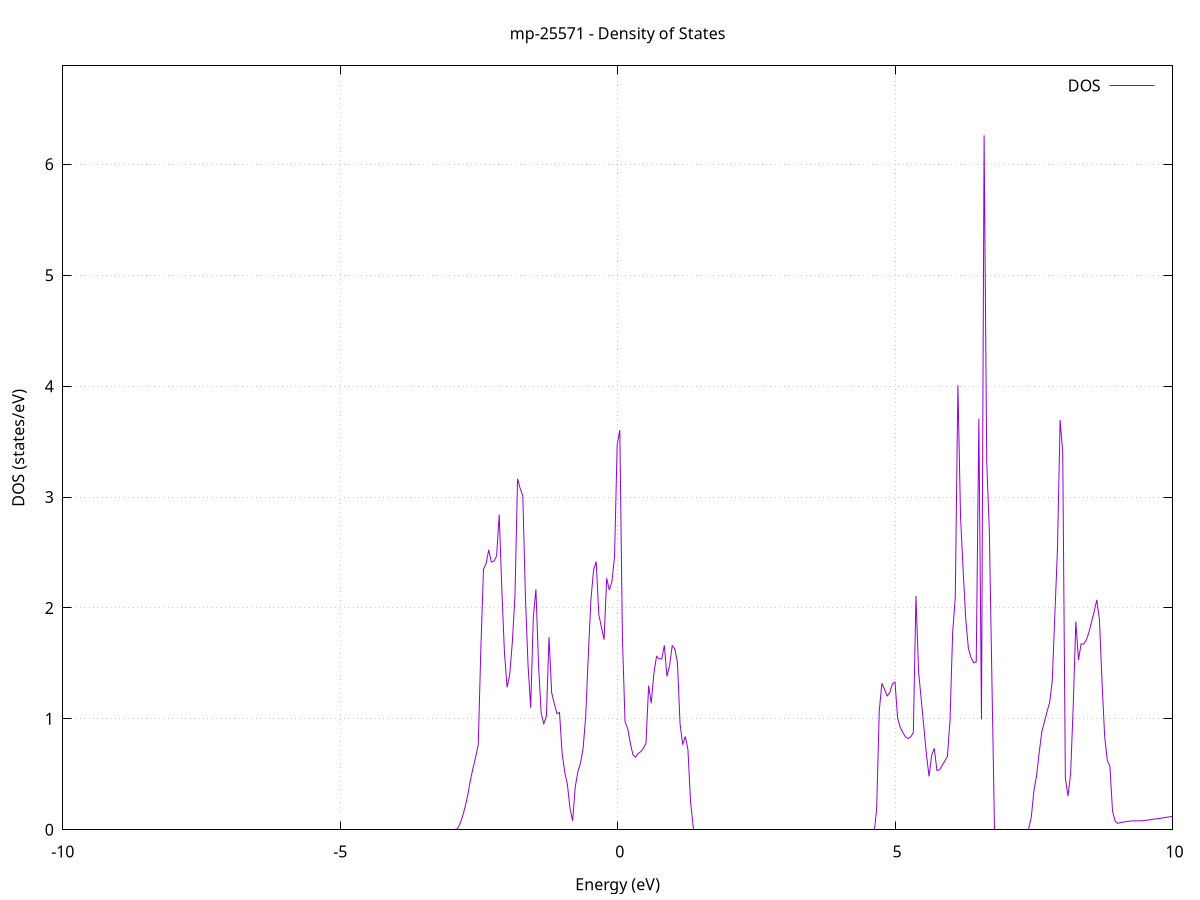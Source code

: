 set title 'mp-25571 - Density of States'
set xlabel 'Energy (eV)'
set ylabel 'DOS (states/eV)'
set grid
set xrange [-10:10]
set yrange [0:6.888]
set xzeroaxis lt -1
set terminal png size 800,600
set output 'mp-25571_dos_gnuplot.png'
plot '-' using 1:2 with lines title 'DOS'
-38.506900 0.000000
-38.459600 0.000000
-38.412400 0.000000
-38.365200 0.000000
-38.317900 0.000000
-38.270700 0.000000
-38.223400 0.000000
-38.176200 0.000000
-38.129000 0.000000
-38.081700 0.000000
-38.034500 0.000000
-37.987300 0.000000
-37.940000 0.000000
-37.892800 0.000000
-37.845500 0.000000
-37.798300 0.000000
-37.751100 0.000000
-37.703800 0.000000
-37.656600 0.000000
-37.609400 0.000000
-37.562100 0.000000
-37.514900 0.000000
-37.467600 0.000000
-37.420400 0.000000
-37.373200 0.000000
-37.325900 0.000000
-37.278700 0.000000
-37.231500 0.000000
-37.184200 0.000000
-37.137000 0.000000
-37.089700 0.000000
-37.042500 0.000000
-36.995300 0.000000
-36.948000 0.000000
-36.900800 0.000000
-36.853600 0.000000
-36.806300 0.000000
-36.759100 0.000000
-36.711900 0.000000
-36.664600 0.000000
-36.617400 0.000000
-36.570100 0.000000
-36.522900 0.000000
-36.475700 0.000000
-36.428400 0.000000
-36.381200 0.000000
-36.334000 0.000000
-36.286700 0.000000
-36.239500 0.000000
-36.192200 0.000000
-36.145000 0.000000
-36.097800 0.000000
-36.050500 0.000000
-36.003300 0.000000
-35.956100 0.000000
-35.908800 0.000000
-35.861600 0.000000
-35.814300 0.000000
-35.767100 0.000000
-35.719900 0.000000
-35.672600 0.000000
-35.625400 0.000000
-35.578200 0.000000
-35.530900 0.000000
-35.483700 0.000000
-35.436400 0.000000
-35.389200 0.000000
-35.342000 0.000000
-35.294700 0.000000
-35.247500 0.000000
-35.200300 0.000000
-35.153000 0.000000
-35.105800 0.000000
-35.058600 0.000000
-35.011300 0.000000
-34.964100 0.000000
-34.916800 0.000000
-34.869600 0.000000
-34.822400 0.000000
-34.775100 0.000000
-34.727900 0.000000
-34.680700 0.000000
-34.633400 0.000000
-34.586200 0.000000
-34.538900 0.000000
-34.491700 0.000000
-34.444500 0.000000
-34.397200 0.000000
-34.350000 0.000000
-34.302800 0.000000
-34.255500 0.000000
-34.208300 0.000000
-34.161000 0.000000
-34.113800 0.000000
-34.066600 0.000000
-34.019300 0.000000
-33.972100 0.000000
-33.924900 0.000000
-33.877600 0.000000
-33.830400 0.000000
-33.783100 0.000000
-33.735900 0.000000
-33.688700 0.000000
-33.641400 0.000000
-33.594200 0.000000
-33.547000 0.000000
-33.499700 0.000000
-33.452500 0.000000
-33.405300 0.000000
-33.358000 0.000000
-33.310800 0.000000
-33.263500 0.000000
-33.216300 0.000000
-33.169100 0.000000
-33.121800 0.000000
-33.074600 0.000000
-33.027400 0.000000
-32.980100 8.195400
-32.932900 0.000000
-32.885600 0.000000
-32.838400 0.000000
-32.791200 0.000000
-32.743900 0.000000
-32.696700 0.000000
-32.649500 0.000000
-32.602200 5.568000
-32.555000 3.744700
-32.507700 1.917300
-32.460500 1.746800
-32.413300 3.570400
-32.366000 4.300800
-32.318800 8.813300
-32.271600 5.859900
-32.224300 2.484300
-32.177100 0.000000
-32.129800 0.000000
-32.082600 0.000000
-32.035400 0.000000
-31.988100 0.000000
-31.940900 0.000000
-31.893700 0.000000
-31.846400 0.000000
-31.799200 0.000000
-31.752000 0.000000
-31.704700 0.000000
-31.657500 0.000000
-31.610200 0.000000
-31.563000 0.000000
-31.515800 0.000000
-31.468500 0.000000
-31.421300 0.000000
-31.374100 0.000000
-31.326800 0.000000
-31.279600 0.000000
-31.232300 0.000000
-31.185100 0.000000
-31.137900 0.000000
-31.090600 0.000000
-31.043400 0.000000
-30.996200 0.000000
-30.948900 0.000000
-30.901700 0.000000
-30.854400 0.000000
-30.807200 0.000000
-30.760000 0.000000
-30.712700 0.000000
-30.665500 0.000000
-30.618300 0.000000
-30.571000 0.000000
-30.523800 0.000000
-30.476500 0.000000
-30.429300 0.000000
-30.382100 0.000000
-30.334800 0.000000
-30.287600 0.000000
-30.240400 0.000000
-30.193100 0.000000
-30.145900 0.000000
-30.098700 0.000000
-30.051400 0.000000
-30.004200 0.000000
-29.956900 0.000000
-29.909700 0.000000
-29.862500 0.000000
-29.815200 0.000000
-29.768000 0.000000
-29.720800 0.000000
-29.673500 0.000000
-29.626300 0.000000
-29.579000 0.000000
-29.531800 0.000000
-29.484600 0.000000
-29.437300 0.000000
-29.390100 0.000000
-29.342900 0.000000
-29.295600 0.000000
-29.248400 0.000000
-29.201100 0.000000
-29.153900 0.000000
-29.106700 0.000000
-29.059400 0.000000
-29.012200 0.000000
-28.965000 0.000000
-28.917700 0.000000
-28.870500 0.000000
-28.823200 0.000000
-28.776000 0.000000
-28.728800 0.000000
-28.681500 0.000000
-28.634300 0.000000
-28.587100 0.000000
-28.539800 0.000000
-28.492600 0.000000
-28.445400 0.000000
-28.398100 0.000000
-28.350900 0.000000
-28.303600 0.000000
-28.256400 0.000000
-28.209200 0.000000
-28.161900 0.000000
-28.114700 0.000000
-28.067500 0.000000
-28.020200 0.000000
-27.973000 0.000000
-27.925700 0.000000
-27.878500 0.000000
-27.831300 0.000000
-27.784000 0.000000
-27.736800 0.000000
-27.689600 0.000000
-27.642300 0.000000
-27.595100 0.000000
-27.547800 0.000000
-27.500600 0.000000
-27.453400 0.000000
-27.406100 0.000000
-27.358900 0.000000
-27.311700 0.000000
-27.264400 0.000000
-27.217200 0.000000
-27.169900 0.000000
-27.122700 0.000000
-27.075500 0.000000
-27.028200 0.000000
-26.981000 0.000000
-26.933800 0.000000
-26.886500 0.000000
-26.839300 0.000000
-26.792100 0.000000
-26.744800 0.000000
-26.697600 0.000000
-26.650300 0.000000
-26.603100 0.000000
-26.555900 0.000000
-26.508600 0.000000
-26.461400 0.000000
-26.414200 0.000000
-26.366900 0.000000
-26.319700 0.000000
-26.272400 0.000000
-26.225200 0.000000
-26.178000 0.000000
-26.130700 0.000000
-26.083500 0.000000
-26.036300 0.000000
-25.989000 0.000000
-25.941800 0.000000
-25.894500 0.000000
-25.847300 0.000000
-25.800100 0.000000
-25.752800 0.000000
-25.705600 0.000000
-25.658400 0.000000
-25.611100 0.000000
-25.563900 0.000000
-25.516600 0.000000
-25.469400 0.000000
-25.422200 0.000000
-25.374900 0.000000
-25.327700 0.000000
-25.280500 0.000000
-25.233200 0.000000
-25.186000 0.000000
-25.138800 0.000000
-25.091500 0.000000
-25.044300 0.000000
-24.997000 0.000000
-24.949800 0.000000
-24.902600 0.000000
-24.855300 0.000000
-24.808100 0.000000
-24.760900 0.000000
-24.713600 0.000000
-24.666400 0.000000
-24.619100 0.000000
-24.571900 0.000000
-24.524700 0.000000
-24.477400 0.000000
-24.430200 0.000000
-24.383000 0.000000
-24.335700 0.000000
-24.288500 0.000000
-24.241200 0.000000
-24.194000 0.000000
-24.146800 0.000000
-24.099500 0.000000
-24.052300 0.000000
-24.005100 0.000000
-23.957800 0.000000
-23.910600 0.000000
-23.863300 0.000000
-23.816100 0.000000
-23.768900 0.000000
-23.721600 0.000000
-23.674400 0.000000
-23.627200 0.000000
-23.579900 0.000000
-23.532700 0.000000
-23.485500 0.000000
-23.438200 0.000000
-23.391000 0.000000
-23.343700 0.000000
-23.296500 0.000000
-23.249300 0.000000
-23.202000 0.000000
-23.154800 0.000000
-23.107600 0.000000
-23.060300 0.000000
-23.013100 0.000000
-22.965800 0.000000
-22.918600 0.000000
-22.871400 0.000000
-22.824100 0.000000
-22.776900 0.000000
-22.729700 0.000000
-22.682400 0.000000
-22.635200 0.000000
-22.587900 0.000000
-22.540700 0.000000
-22.493500 0.000000
-22.446200 0.000000
-22.399000 0.000000
-22.351800 0.000000
-22.304500 0.000000
-22.257300 0.000000
-22.210000 0.000000
-22.162800 0.000000
-22.115600 0.000000
-22.068300 0.000000
-22.021100 0.000000
-21.973900 0.000000
-21.926600 0.000000
-21.879400 0.000000
-21.832200 0.000000
-21.784900 0.000000
-21.737700 0.000000
-21.690400 0.000000
-21.643200 0.000000
-21.596000 0.000000
-21.548700 0.000000
-21.501500 0.000000
-21.454300 0.000000
-21.407000 0.000000
-21.359800 0.000000
-21.312500 0.000000
-21.265300 0.000000
-21.218100 0.000000
-21.170800 0.000000
-21.123600 0.000000
-21.076400 0.000000
-21.029100 0.000000
-20.981900 0.000000
-20.934600 0.000000
-20.887400 0.000000
-20.840200 0.000000
-20.792900 0.000000
-20.745700 0.000000
-20.698500 0.000000
-20.651200 0.000000
-20.604000 0.000000
-20.556700 0.000000
-20.509500 0.000000
-20.462300 0.000000
-20.415000 0.000000
-20.367800 0.000000
-20.320600 0.000000
-20.273300 0.000000
-20.226100 0.000000
-20.178900 0.000000
-20.131600 0.000000
-20.084400 0.000000
-20.037100 0.000000
-19.989900 0.000000
-19.942700 0.000000
-19.895400 0.000000
-19.848200 0.000000
-19.801000 0.000000
-19.753700 0.000000
-19.706500 0.000000
-19.659200 0.000000
-19.612000 0.000000
-19.564800 0.000000
-19.517500 0.000000
-19.470300 0.000000
-19.423100 0.000000
-19.375800 0.000000
-19.328600 0.000000
-19.281300 0.000000
-19.234100 0.000000
-19.186900 0.000000
-19.139600 0.000000
-19.092400 0.000000
-19.045200 0.000000
-18.997900 0.000000
-18.950700 0.000000
-18.903400 0.000000
-18.856200 0.000000
-18.809000 0.000000
-18.761700 0.000000
-18.714500 0.000000
-18.667300 0.000000
-18.620000 0.000000
-18.572800 0.000000
-18.525600 0.000000
-18.478300 0.000000
-18.431100 0.000000
-18.383800 0.000000
-18.336600 0.000000
-18.289400 0.000000
-18.242100 0.000000
-18.194900 0.000000
-18.147700 0.000000
-18.100400 0.000000
-18.053200 0.000000
-18.005900 0.000000
-17.958700 0.000000
-17.911500 0.000000
-17.864200 0.000000
-17.817000 0.000000
-17.769800 0.000000
-17.722500 0.000000
-17.675300 0.000000
-17.628000 0.000000
-17.580800 0.000000
-17.533600 0.000000
-17.486300 0.000000
-17.439100 0.000000
-17.391900 0.000000
-17.344600 0.000000
-17.297400 0.000000
-17.250100 0.000000
-17.202900 0.000000
-17.155700 0.000000
-17.108400 0.000000
-17.061200 0.000000
-17.014000 0.000000
-16.966700 0.000000
-16.919500 0.000000
-16.872300 0.000000
-16.825000 0.000000
-16.777800 0.000000
-16.730500 0.000000
-16.683300 0.000000
-16.636100 0.000000
-16.588800 0.000000
-16.541600 0.000000
-16.494400 0.000000
-16.447100 0.000000
-16.399900 0.000000
-16.352600 0.000000
-16.305400 0.000000
-16.258200 0.000000
-16.210900 0.000000
-16.163700 0.000000
-16.116500 0.000000
-16.069200 0.000000
-16.022000 0.000000
-15.974700 0.000000
-15.927500 0.000000
-15.880300 0.000000
-15.833000 0.024400
-15.785800 0.107200
-15.738600 0.245900
-15.691300 0.380700
-15.644100 0.398800
-15.596800 0.373700
-15.549600 0.381500
-15.502400 0.407700
-15.455100 0.433900
-15.407900 0.460100
-15.360700 0.494400
-15.313400 0.543600
-15.266200 0.618500
-15.219000 0.720500
-15.171700 0.852100
-15.124500 1.068100
-15.077200 3.037500
-15.030000 3.417000
-14.982800 1.922700
-14.935500 1.645000
-14.888300 1.380800
-14.841100 4.223800
-14.793800 0.000000
-14.746600 0.067500
-14.699300 2.702000
-14.652100 4.491400
-14.604900 4.310000
-14.557600 3.662500
-14.510400 2.665600
-14.463200 1.447000
-14.415900 0.692400
-14.368700 0.484300
-14.321400 0.309000
-14.274200 0.097700
-14.227000 0.000000
-14.179700 0.000000
-14.132500 0.000000
-14.085300 0.000000
-14.038000 0.000000
-13.990800 0.000000
-13.943500 0.000000
-13.896300 0.000000
-13.849100 0.000000
-13.801800 0.000000
-13.754600 0.000000
-13.707400 0.000000
-13.660100 0.000000
-13.612900 0.000000
-13.565700 0.000000
-13.518400 0.000000
-13.471200 0.000000
-13.423900 0.000000
-13.376700 0.000000
-13.329500 0.000000
-13.282200 0.000000
-13.235000 0.000000
-13.187800 0.000000
-13.140500 0.000000
-13.093300 0.000000
-13.046000 0.000000
-12.998800 0.000000
-12.951600 0.000000
-12.904300 0.000000
-12.857100 0.000000
-12.809900 0.000000
-12.762600 0.000000
-12.715400 0.000000
-12.668100 0.000000
-12.620900 0.000000
-12.573700 0.000000
-12.526400 0.000000
-12.479200 0.000000
-12.432000 0.000000
-12.384700 0.000000
-12.337500 0.000000
-12.290200 0.000000
-12.243000 0.000000
-12.195800 0.000000
-12.148500 0.000000
-12.101300 0.000000
-12.054100 0.000000
-12.006800 0.000000
-11.959600 0.000000
-11.912400 0.000000
-11.865100 0.000000
-11.817900 0.000000
-11.770600 0.000000
-11.723400 0.000000
-11.676200 0.000000
-11.628900 0.000000
-11.581700 0.000000
-11.534500 0.000000
-11.487200 0.000000
-11.440000 0.000000
-11.392700 0.000000
-11.345500 0.000000
-11.298300 0.000000
-11.251000 0.000000
-11.203800 0.000000
-11.156600 0.000000
-11.109300 0.000000
-11.062100 0.000000
-11.014800 0.000000
-10.967600 0.000000
-10.920400 0.000000
-10.873100 0.000000
-10.825900 0.000000
-10.778700 0.000000
-10.731400 0.000000
-10.684200 0.000000
-10.636900 0.000000
-10.589700 0.000000
-10.542500 0.000000
-10.495200 0.000000
-10.448000 0.000000
-10.400800 0.000000
-10.353500 0.000000
-10.306300 0.000000
-10.259100 0.000000
-10.211800 0.000000
-10.164600 0.000000
-10.117300 0.000000
-10.070100 0.000000
-10.022900 0.000000
-9.975600 0.000000
-9.928400 0.000000
-9.881200 0.000000
-9.833900 0.000000
-9.786700 0.000000
-9.739400 0.000000
-9.692200 0.000000
-9.645000 0.000000
-9.597700 0.000000
-9.550500 0.000000
-9.503300 0.000000
-9.456000 0.000000
-9.408800 0.000000
-9.361500 0.000000
-9.314300 0.000000
-9.267100 0.000000
-9.219800 0.000000
-9.172600 0.000000
-9.125400 0.000000
-9.078100 0.000000
-9.030900 0.000000
-8.983600 0.000000
-8.936400 0.000000
-8.889200 0.000000
-8.841900 0.000000
-8.794700 0.000000
-8.747500 0.000000
-8.700200 0.000000
-8.653000 0.000000
-8.605800 0.000000
-8.558500 0.000000
-8.511300 0.000000
-8.464000 0.000000
-8.416800 0.000000
-8.369600 0.000000
-8.322300 0.000000
-8.275100 0.000000
-8.227900 0.000000
-8.180600 0.000000
-8.133400 0.000000
-8.086100 0.000000
-8.038900 0.000000
-7.991700 0.000000
-7.944400 0.000000
-7.897200 0.000000
-7.850000 0.000000
-7.802700 0.000000
-7.755500 0.000000
-7.708200 0.000000
-7.661000 0.000000
-7.613800 0.000000
-7.566500 0.000000
-7.519300 0.000000
-7.472100 0.000000
-7.424800 0.000000
-7.377600 0.000000
-7.330300 0.000000
-7.283100 0.000000
-7.235900 0.000000
-7.188600 0.000000
-7.141400 0.000000
-7.094200 0.000000
-7.046900 0.000000
-6.999700 0.000000
-6.952500 0.000000
-6.905200 0.000000
-6.858000 0.000000
-6.810700 0.000000
-6.763500 0.000000
-6.716300 0.000000
-6.669000 0.000000
-6.621800 0.000000
-6.574600 0.000000
-6.527300 0.000000
-6.480100 0.000000
-6.432800 0.000000
-6.385600 0.000000
-6.338400 0.000000
-6.291100 0.000000
-6.243900 0.000000
-6.196700 0.000000
-6.149400 0.000000
-6.102200 0.000000
-6.054900 0.000000
-6.007700 0.000000
-5.960500 0.000000
-5.913200 0.000000
-5.866000 0.000000
-5.818800 0.000000
-5.771500 0.000000
-5.724300 0.000000
-5.677000 0.000000
-5.629800 0.000000
-5.582600 0.000000
-5.535300 0.000000
-5.488100 0.000000
-5.440900 0.000000
-5.393600 0.000000
-5.346400 0.000000
-5.299200 0.000000
-5.251900 0.000000
-5.204700 0.000000
-5.157400 0.000000
-5.110200 0.000000
-5.063000 0.000000
-5.015700 0.000000
-4.968500 0.000000
-4.921300 0.000000
-4.874000 0.000000
-4.826800 0.000000
-4.779500 0.000000
-4.732300 0.000000
-4.685100 0.000000
-4.637800 0.000000
-4.590600 0.000000
-4.543400 0.000000
-4.496100 0.000000
-4.448900 0.000000
-4.401600 0.000000
-4.354400 0.000000
-4.307200 0.000000
-4.259900 0.000000
-4.212700 0.000000
-4.165500 0.000000
-4.118200 0.000000
-4.071000 0.000000
-4.023700 0.000000
-3.976500 0.000000
-3.929300 0.000000
-3.882000 0.000000
-3.834800 0.000000
-3.787600 0.000000
-3.740300 0.000000
-3.693100 0.000000
-3.645900 0.000000
-3.598600 0.000000
-3.551400 0.000000
-3.504100 0.000000
-3.456900 0.000000
-3.409700 0.000000
-3.362400 0.000000
-3.315200 0.000000
-3.268000 0.000000
-3.220700 0.000000
-3.173500 0.000000
-3.126200 0.000000
-3.079000 0.000000
-3.031800 0.000000
-2.984500 0.000000
-2.937300 0.000000
-2.890100 0.008100
-2.842800 0.051700
-2.795600 0.120100
-2.748300 0.207600
-2.701100 0.315100
-2.653900 0.447400
-2.606600 0.556600
-2.559400 0.655500
-2.512200 0.767500
-2.464900 1.641100
-2.417700 2.347200
-2.370400 2.400700
-2.323200 2.524000
-2.276000 2.414400
-2.228700 2.421800
-2.181500 2.469500
-2.134300 2.842500
-2.087000 2.161300
-2.039800 1.593900
-1.992600 1.284200
-1.945300 1.399400
-1.898100 1.690800
-1.850800 2.104900
-1.803600 3.165100
-1.756400 3.076000
-1.709100 3.010900
-1.661900 2.092900
-1.614700 1.482300
-1.567400 1.099600
-1.520200 1.914300
-1.472900 2.167500
-1.425700 1.487900
-1.378500 1.050700
-1.331200 0.956400
-1.284000 1.024500
-1.236800 1.737600
-1.189500 1.236900
-1.142300 1.138700
-1.095000 1.048000
-1.047800 1.057500
-1.000600 0.688200
-0.953300 0.518700
-0.906100 0.410200
-0.858900 0.194800
-0.811600 0.080800
-0.764400 0.385100
-0.717100 0.523300
-0.669900 0.600600
-0.622700 0.733000
-0.575400 1.024400
-0.528200 1.581000
-0.481000 2.078200
-0.433700 2.344800
-0.386500 2.418100
-0.339300 1.940800
-0.292000 1.825500
-0.244800 1.714500
-0.197500 2.267700
-0.150300 2.162500
-0.103100 2.236700
-0.055800 2.466800
-0.008600 3.469500
0.038600 3.604400
0.085900 1.733100
0.133100 0.974800
0.180400 0.913100
0.227600 0.783000
0.274800 0.678100
0.322100 0.654700
0.369300 0.687300
0.416500 0.704200
0.463800 0.734700
0.511000 0.781600
0.558300 1.299100
0.605500 1.140500
0.652700 1.407800
0.700000 1.562100
0.747200 1.541600
0.794400 1.539600
0.841700 1.662300
0.888900 1.383700
0.936200 1.482500
0.983400 1.660500
1.030600 1.631300
1.077900 1.507200
1.125100 0.952900
1.172300 0.767000
1.219600 0.841600
1.266800 0.723000
1.314000 0.251000
1.361300 0.000000
1.408500 0.000000
1.455800 0.000000
1.503000 0.000000
1.550200 0.000000
1.597500 0.000000
1.644700 0.000000
1.691900 0.000000
1.739200 0.000000
1.786400 0.000000
1.833700 0.000000
1.880900 0.000000
1.928100 0.000000
1.975400 0.000000
2.022600 0.000000
2.069800 0.000000
2.117100 0.000000
2.164300 0.000000
2.211600 0.000000
2.258800 0.000000
2.306000 0.000000
2.353300 0.000000
2.400500 0.000000
2.447700 0.000000
2.495000 0.000000
2.542200 0.000000
2.589500 0.000000
2.636700 0.000000
2.683900 0.000000
2.731200 0.000000
2.778400 0.000000
2.825600 0.000000
2.872900 0.000000
2.920100 0.000000
2.967300 0.000000
3.014600 0.000000
3.061800 0.000000
3.109100 0.000000
3.156300 0.000000
3.203500 0.000000
3.250800 0.000000
3.298000 0.000000
3.345200 0.000000
3.392500 0.000000
3.439700 0.000000
3.487000 0.000000
3.534200 0.000000
3.581400 0.000000
3.628700 0.000000
3.675900 0.000000
3.723100 0.000000
3.770400 0.000000
3.817600 0.000000
3.864900 0.000000
3.912100 0.000000
3.959300 0.000000
4.006600 0.000000
4.053800 0.000000
4.101000 0.000000
4.148300 0.000000
4.195500 0.000000
4.242800 0.000000
4.290000 0.000000
4.337200 0.000000
4.384500 0.000000
4.431700 0.000000
4.478900 0.000000
4.526200 0.000000
4.573400 0.000000
4.620600 0.000000
4.667900 0.188000
4.715100 1.074000
4.762400 1.320900
4.809600 1.267100
4.856800 1.207100
4.904100 1.236300
4.951300 1.314200
4.998500 1.332500
5.045800 1.007800
5.093000 0.922600
5.140300 0.877300
5.187500 0.837200
5.234700 0.823000
5.282000 0.837000
5.329200 0.875500
5.376400 2.108200
5.423700 1.423800
5.470900 1.178100
5.518200 0.928000
5.565400 0.678300
5.612600 0.480400
5.659900 0.672900
5.707100 0.733600
5.754300 0.535000
5.801600 0.540500
5.848800 0.580300
5.896100 0.620300
5.943300 0.660500
5.990500 0.989600
6.037800 1.779400
6.085000 2.094800
6.132200 4.009100
6.179500 2.826300
6.226700 2.341100
6.273900 1.900300
6.321200 1.635700
6.368400 1.553100
6.415700 1.506400
6.462900 1.513900
6.510100 3.707100
6.557400 0.996500
6.604600 6.261800
6.651800 3.321700
6.699100 2.691900
6.746300 1.322500
6.793600 0.000000
6.840800 0.000000
6.888000 0.000000
6.935300 0.000000
6.982500 0.000000
7.029700 0.000000
7.077000 0.000000
7.124200 0.000000
7.171500 0.000000
7.218700 0.000000
7.265900 0.000000
7.313200 0.000000
7.360400 0.000000
7.407600 0.000000
7.454900 0.112900
7.502100 0.351600
7.549400 0.486100
7.596600 0.691900
7.643800 0.882900
7.691100 0.972100
7.738300 1.064400
7.785500 1.146800
7.832800 1.342800
7.880000 1.940000
7.927200 2.536200
7.974500 3.694700
8.021700 3.403800
8.069000 0.466700
8.116200 0.303500
8.163400 0.504000
8.210700 1.111300
8.257900 1.877700
8.305100 1.530900
8.352400 1.675700
8.399600 1.675400
8.446900 1.710900
8.494100 1.781300
8.541300 1.874300
8.588600 1.968300
8.635800 2.073200
8.683000 1.895300
8.730300 1.328100
8.777500 0.840600
8.824800 0.625400
8.872000 0.572900
8.919200 0.168300
8.966500 0.077100
9.013700 0.058600
9.060900 0.064000
9.108200 0.069200
9.155400 0.073500
9.202700 0.076700
9.249900 0.079100
9.297100 0.080400
9.344400 0.080800
9.391600 0.080300
9.438800 0.080800
9.486100 0.083200
9.533300 0.086400
9.580500 0.089600
9.627800 0.092900
9.675000 0.096200
9.722300 0.099500
9.769500 0.102900
9.816700 0.106300
9.864000 0.110100
9.911200 0.113900
9.958400 0.117700
10.005700 0.121700
10.052900 0.125900
10.100200 0.129900
10.147400 0.133500
10.194600 0.137000
10.241900 0.140300
10.289100 0.143600
10.336300 0.146800
10.383600 0.149800
10.430800 0.152800
10.478100 0.155700
10.525300 0.158500
10.572500 0.161200
10.619800 0.166400
10.667000 0.173600
10.714200 0.180100
10.761500 0.186800
10.808700 0.193300
10.856000 0.199100
10.903200 0.204300
10.950400 0.210100
10.997700 0.216500
11.044900 0.223200
11.092100 0.229900
11.139400 0.236800
11.186600 0.243800
11.233800 0.252200
11.281100 0.259800
11.328300 0.267600
11.375600 0.275900
11.422800 0.284500
11.470000 0.293700
11.517300 0.303700
11.564500 0.314300
11.611700 0.325500
11.659000 0.337400
11.706200 0.350100
11.753500 0.363900
11.800700 0.378700
11.847900 0.393300
11.895200 0.407600
11.942400 0.422500
11.989600 0.438900
12.036900 0.456700
12.084100 0.475400
12.131400 0.494700
12.178600 0.515700
12.225800 0.538600
12.273100 0.566400
12.320300 0.596100
12.367500 0.625300
12.414800 0.664700
12.462000 0.667000
12.509300 0.652800
12.556500 0.606500
12.603700 0.545900
12.651000 0.508300
12.698200 0.476800
12.745400 0.433200
12.792700 0.408100
12.839900 0.399100
12.887100 0.394600
12.934400 0.390200
12.981600 0.386200
13.028900 0.388900
13.076100 0.392500
13.123300 0.397100
13.170600 0.402600
13.217800 0.409000
13.265000 0.416400
13.312300 0.424800
13.359500 0.433000
13.406800 0.437700
13.454000 0.438600
13.501200 0.437700
13.548500 0.446700
13.595700 0.479000
13.642900 0.494600
13.690200 0.490600
13.737400 0.471900
13.784700 0.409600
13.831900 0.437300
13.879100 0.462800
13.926400 0.486300
13.973600 0.545600
14.020800 0.602500
14.068100 0.638500
14.115300 0.631300
14.162600 0.630800
14.209800 0.648100
14.257000 0.672500
14.304300 0.693100
14.351500 0.708600
14.398700 0.719400
14.446000 0.673500
14.493200 0.602200
14.540400 0.513900
14.587700 0.436200
14.634900 0.385300
14.682200 0.337800
14.729400 0.290400
14.776600 0.242900
14.823900 0.195200
14.871100 0.155700
14.918300 0.125400
14.965600 0.123500
15.012800 0.146400
15.060100 0.164400
15.107300 0.182900
15.154500 0.228200
15.201800 0.457200
15.249000 0.495300
15.296200 0.564900
15.343500 0.641200
15.390700 0.746400
15.438000 0.949600
15.485200 1.069800
15.532400 1.087400
15.579700 1.031000
15.626900 0.943300
15.674100 0.857400
15.721400 0.782000
15.768600 0.672600
15.815900 0.529100
15.863100 0.450100
15.910300 0.430300
15.957600 0.425300
16.004800 0.452500
16.052000 0.481400
16.099300 0.518200
16.146500 0.852600
16.193700 1.110900
16.241000 1.073700
16.288200 1.065100
16.335500 1.073800
16.382700 1.067100
16.429900 1.012000
16.477200 0.851300
16.524400 0.796300
16.571600 0.762500
16.618900 0.709700
16.666100 0.641900
16.713400 0.609900
16.760600 0.577400
16.807800 0.546500
16.855100 0.521600
16.902300 0.509900
16.949500 0.528400
16.996800 0.756600
17.044000 0.732000
17.091300 0.584100
17.138500 0.501100
17.185700 0.450400
17.233000 0.435000
17.280200 0.421300
17.327400 0.408500
17.374700 0.396600
17.421900 0.385300
17.469200 0.373500
17.516400 0.360600
17.563600 0.355400
17.610900 0.346500
17.658100 0.334600
17.705300 0.325900
17.752600 0.355100
17.799800 0.396300
17.847000 0.433800
17.894300 0.464100
17.941500 0.486600
17.988800 0.501200
18.036000 0.506200
18.083200 0.499700
18.130500 0.530600
18.177700 0.460500
18.224900 0.483900
18.272200 0.511500
18.319400 0.531000
18.366700 0.543400
18.413900 0.554700
18.461100 0.567800
18.508400 0.582600
18.555600 0.599800
18.602800 0.617200
18.650100 0.635000
18.697300 0.656700
18.744600 0.685700
18.791800 0.728200
18.839000 0.796800
18.886300 0.923800
18.933500 1.044100
18.980700 1.250600
19.028000 1.415400
19.075200 1.563600
19.122500 1.699800
19.169700 1.833300
19.216900 2.120000
19.264200 2.374000
19.311400 3.546000
19.358600 3.301500
19.405900 1.972900
19.453100 1.516500
19.500300 1.236400
19.547600 1.065100
19.594800 0.971800
19.642100 0.912300
19.689300 0.861500
19.736500 0.810400
19.783800 0.759400
19.831000 0.714800
19.878200 0.677200
19.925500 0.641600
19.972700 0.605200
20.020000 0.577900
20.067200 0.554200
20.114400 0.533700
20.161700 0.516200
20.208900 0.500400
20.256100 0.616100
20.303400 0.582500
20.350600 0.597900
20.397900 0.571300
20.445100 0.545700
20.492300 0.528700
20.539600 0.521500
20.586800 0.636900
20.634000 0.654800
20.681300 0.628000
20.728500 0.617100
20.775800 0.615400
20.823000 0.618700
20.870200 0.634500
20.917500 0.698500
20.964700 0.758200
21.011900 0.773400
21.059200 0.751200
21.106400 0.717800
21.153600 0.633100
21.200900 0.590800
21.248100 0.561000
21.295400 0.554100
21.342600 0.561900
21.389800 0.622500
21.437100 0.712800
21.484300 0.775300
21.531500 0.810700
21.578800 0.970200
21.626000 0.898500
21.673300 0.858900
21.720500 0.837700
21.767700 0.771300
21.815000 0.683000
21.862200 0.662300
21.909400 0.654300
21.956700 0.661400
22.003900 0.825500
22.051200 0.907000
22.098400 0.928700
22.145600 0.957000
22.192900 0.933400
22.240100 0.885000
22.287300 0.823100
22.334600 0.748600
22.381800 0.669500
22.429100 0.626900
22.476300 0.672300
22.523500 0.666700
22.570800 0.665500
22.618000 0.609500
22.665200 0.628200
22.712500 0.647100
22.759700 0.664100
22.806900 0.679100
22.854200 0.692100
22.901400 0.709600
22.948700 0.768400
22.995900 0.803700
23.043100 0.839200
23.090400 0.882100
23.137600 0.870300
23.184800 0.841800
23.232100 0.805200
23.279300 0.771700
23.326600 0.722300
23.373800 0.656700
23.421000 0.579800
23.468300 0.538800
23.515500 0.518400
23.562700 0.507800
23.610000 0.505600
23.657200 0.514600
23.704500 0.522300
23.751700 0.528300
23.798900 0.546300
23.846200 0.567100
23.893400 0.579500
23.940600 0.582800
23.987900 0.582600
24.035100 0.577600
24.082400 0.579700
24.129600 0.580500
24.176800 0.579600
24.224100 0.581200
24.271300 0.585200
24.318500 0.589600
24.365800 0.595300
24.413000 0.602100
24.460200 0.609200
24.507500 0.612000
24.554700 0.608300
24.602000 0.610600
24.649200 0.619300
24.696400 0.618800
24.743700 0.626400
24.790900 0.650400
24.838100 0.666600
24.885400 0.670100
24.932600 0.662900
24.979900 0.649700
25.027100 0.647500
25.074300 0.632200
25.121600 0.637100
25.168800 0.582900
25.216000 0.547500
25.263300 0.530200
25.310500 0.520800
25.357800 0.513000
25.405000 0.507200
25.452200 0.519000
25.499500 0.587200
25.546700 0.764800
25.593900 1.011200
25.641200 0.886600
25.688400 0.852500
25.735700 0.813500
25.782900 0.773800
25.830100 0.746500
25.877400 0.728000
25.924600 0.713000
25.971800 0.696900
26.019100 0.692800
26.066300 0.688600
26.113500 0.665300
26.160800 0.629700
26.208000 0.617600
26.255300 0.620100
26.302500 0.631400
26.349700 0.678300
26.397000 0.726500
26.444200 0.771700
26.491400 0.754000
26.538700 0.700600
26.585900 0.689000
26.633200 0.698400
26.680400 0.740500
26.727600 0.801500
26.774900 0.899200
26.822100 0.964700
26.869300 0.942000
26.916600 0.827600
26.963800 0.774900
27.011100 0.699600
27.058300 0.606800
27.105500 0.524700
27.152800 0.457200
27.200000 0.410600
27.247200 0.385400
27.294500 0.382300
27.341700 0.392700
27.389000 0.409200
27.436200 0.433400
27.483400 0.463200
27.530700 0.504100
27.577900 0.553700
27.625100 0.609800
27.672400 0.672400
27.719600 0.736900
27.766800 0.768500
27.814100 0.799800
27.861300 0.850500
27.908600 0.809600
27.955800 0.784700
28.003000 0.813400
28.050300 0.814000
28.097500 0.784500
28.144700 0.736100
28.192000 0.680400
28.239200 0.632800
28.286500 0.596400
28.333700 0.570300
28.380900 0.562300
28.428200 0.569600
28.475400 0.586200
28.522600 0.604000
28.569900 0.620500
28.617100 0.628000
28.664400 0.632700
28.711600 0.658700
28.758800 0.688200
28.806100 0.725900
28.853300 0.764800
28.900500 0.792600
28.947800 0.805100
28.995000 0.802100
29.042300 0.783200
29.089500 0.784400
29.136700 0.806500
29.184000 0.871100
29.231200 1.021500
29.278400 1.200900
29.325700 1.131200
29.372900 1.119800
29.420100 1.118200
29.467400 1.110100
29.514600 1.095800
29.561900 1.055800
29.609100 0.964500
29.656300 0.949900
29.703600 1.022800
29.750800 1.084000
29.798000 1.261200
29.845300 1.335500
29.892500 1.432800
29.939800 1.275700
29.987000 0.817300
30.034200 0.640000
30.081500 0.541200
30.128700 0.514300
30.175900 0.520800
30.223200 0.544200
30.270400 0.566700
30.317700 0.615300
30.364900 0.759300
30.412100 0.922400
30.459400 1.000100
30.506600 1.023000
30.553800 1.050900
30.601100 1.035800
30.648300 1.053000
30.695600 1.145500
30.742800 1.230200
30.790000 1.290700
30.837300 1.332900
30.884500 1.354900
30.931700 1.351700
30.979000 1.336100
31.026200 1.331500
31.073400 1.552800
31.120700 1.573100
31.167900 1.668300
31.215200 1.740000
31.262400 1.601700
31.309600 1.381700
31.356900 1.136600
31.404100 1.028000
31.451300 0.949100
31.498600 0.914500
31.545800 0.892600
31.593100 0.918900
31.640300 0.923600
31.687500 0.897800
31.734800 0.836000
31.782000 0.769600
31.829200 0.849800
31.876500 0.948700
31.923700 1.082100
31.971000 1.175900
32.018200 1.194200
32.065400 1.201100
32.112700 1.527000
32.159900 0.939700
32.207100 0.901100
32.254400 0.866800
32.301600 0.840300
32.348900 0.817400
32.396100 0.874100
32.443300 0.910200
32.490600 0.924000
32.537800 0.955200
32.585000 1.010100
32.632300 1.010000
32.679500 0.954300
32.726700 0.843900
32.774000 0.646300
32.821200 0.586400
32.868500 0.573300
32.915700 0.573200
32.962900 0.582500
33.010200 0.679600
33.057400 0.658100
33.104600 0.658100
33.151900 0.690800
33.199100 0.729100
33.246400 0.769100
33.293600 0.797300
33.340800 0.833200
33.388100 0.882000
33.435300 0.936400
33.482500 0.973700
33.529800 0.986200
33.577000 0.984200
33.624300 0.969400
33.671500 0.944300
33.718700 0.938600
33.766000 0.935600
33.813200 0.888100
33.860400 0.800700
33.907700 0.702000
33.954900 0.600100
34.002200 0.515700
34.049400 0.442600
34.096600 0.395000
34.143900 0.382400
34.191100 0.393600
34.238300 0.437400
34.285600 0.550600
34.332800 0.712100
34.380000 0.862000
34.427300 0.990200
34.474500 1.114800
34.521800 1.584200
34.569000 1.685600
34.616200 1.575400
34.663500 1.545500
34.710700 1.496300
34.757900 1.407800
34.805200 1.353700
34.852400 1.343700
34.899700 1.383900
34.946900 1.153600
34.994100 1.014800
35.041400 0.850700
35.088600 0.651000
35.135800 0.582100
35.183100 0.544700
35.230300 0.516800
35.277600 0.477600
35.324800 0.447600
35.372000 0.437200
35.419300 0.434300
35.466500 0.452500
35.513700 0.521800
35.561000 0.604100
35.608200 0.722600
35.655500 0.850800
35.702700 0.895000
35.749900 0.945800
35.797200 0.949000
35.844400 0.977700
35.891600 1.005500
35.938900 1.033800
35.986100 1.173000
36.033300 1.120600
36.080600 1.109700
36.127800 1.113900
36.175100 1.100100
36.222300 1.035000
36.269500 0.996600
36.316800 0.958700
36.364000 0.934200
36.411200 0.936000
36.458500 0.942700
36.505700 0.955000
36.553000 0.966100
36.600200 0.972300
36.647400 0.969900
36.694700 0.976500
36.741900 0.949700
36.789100 0.961500
36.836400 0.980000
36.883600 1.007900
36.930900 1.029400
36.978100 1.044100
37.025300 1.048200
37.072600 1.041200
37.119800 1.022500
37.167000 1.026700
37.214300 1.094400
37.261500 1.070300
37.308800 1.060300
37.356000 1.058600
37.403200 1.053800
37.450500 1.043900
37.497700 1.039400
37.544900 1.043600
37.592200 1.066000
37.639400 1.069600
37.686600 1.019600
37.733900 0.982700
37.781100 0.964200
37.828400 0.959000
37.875600 0.955200
37.922800 0.961400
37.970100 0.996300
38.017300 1.051100
38.064500 1.090000
38.111800 1.170200
38.159000 1.237900
38.206300 1.251800
38.253500 1.168000
38.300700 1.210300
38.348000 1.294900
38.395200 1.442500
38.442400 1.437500
38.489700 1.312100
38.536900 1.229200
38.584200 1.141200
38.631400 1.061400
38.678600 1.057600
38.725900 0.989200
38.773100 0.903800
38.820300 0.956700
38.867600 1.010500
38.914800 1.061200
38.962100 1.107800
39.009300 1.155400
39.056500 1.254500
39.103800 1.519300
39.151000 1.532400
39.198200 1.387600
39.245500 1.466200
39.292700 1.517500
39.339900 1.248000
39.387200 1.168500
39.434400 1.054900
39.481700 0.903000
39.528900 0.720900
39.576100 0.664700
39.623400 0.672600
39.670600 0.632300
39.717800 0.609800
39.765100 0.593600
39.812300 0.581000
39.859600 0.572600
39.906800 0.573700
39.954000 0.587800
40.001300 0.607100
40.048500 0.627300
40.095700 0.649100
40.143000 0.667500
40.190200 0.686800
40.237500 0.704200
40.284700 0.827500
40.331900 0.835700
40.379200 0.813000
40.426400 0.747400
40.473600 0.684900
40.520900 0.637800
40.568100 0.612500
40.615400 0.610400
40.662600 0.615900
40.709800 0.687300
40.757100 0.773300
40.804300 0.855400
40.851500 0.945100
40.898800 1.036300
40.946000 1.107200
40.993200 1.152400
41.040500 1.187700
41.087700 1.133600
41.135000 1.104200
41.182200 1.137500
41.229400 1.133800
41.276700 1.180900
41.323900 1.184200
41.371100 1.094200
41.418400 0.903500
41.465600 0.857000
41.512900 0.834600
41.560100 0.847500
41.607300 0.889200
41.654600 0.946700
41.701800 0.975600
41.749000 0.975300
41.796300 1.092900
41.843500 1.067300
41.890800 1.059100
41.938000 0.961900
41.985200 0.934800
42.032500 0.912900
42.079700 0.916600
42.126900 0.929600
42.174200 1.055600
42.221400 0.987800
42.268700 1.022300
42.315900 1.039000
42.363100 1.023600
42.410400 1.000200
42.457600 1.002600
42.504800 1.021200
42.552100 1.031500
42.599300 1.040200
42.646500 1.024900
42.693800 1.039300
42.741000 1.091700
42.788300 1.114800
42.835500 1.109900
42.882700 1.069800
42.930000 0.972600
42.977200 0.763000
43.024400 0.541300
43.071700 0.432900
43.118900 0.394800
43.166200 0.371500
43.213400 0.354500
43.260600 0.360200
43.307900 0.401000
43.355100 0.446600
43.402300 0.515500
43.449600 0.639300
43.496800 0.863300
43.544100 0.982100
43.591300 1.037400
43.638500 1.042100
43.685800 1.094700
43.733000 1.198100
43.780200 1.329900
43.827500 1.273200
43.874700 1.178400
43.922000 1.066200
43.969200 0.961400
44.016400 0.865500
44.063700 0.779900
44.110900 0.748600
44.158100 0.777100
44.205400 0.537300
44.252600 0.568700
44.299800 0.632000
44.347100 0.750300
44.394300 0.688200
44.441600 0.742400
44.488800 0.759700
44.536000 0.797400
44.583300 0.835900
44.630500 0.885000
44.677700 0.932900
44.725000 0.931900
44.772200 0.957000
44.819500 0.995500
44.866700 1.035100
44.913900 1.068300
44.961200 1.237200
45.008400 1.114000
45.055600 1.080500
45.102900 1.045000
45.150100 1.022000
45.197400 0.954900
45.244600 0.874100
45.291800 0.821000
45.339100 0.786900
45.386300 0.769600
45.433500 0.807600
45.480800 0.816500
45.528000 0.846100
45.575300 0.903800
45.622500 0.995900
45.669700 1.074800
45.717000 1.136000
45.764200 1.180200
45.811400 1.201300
45.858700 1.392300
45.905900 1.521900
45.953100 1.605600
46.000400 1.661200
46.047600 1.693100
46.094900 1.769400
46.142100 1.562500
46.189300 1.412000
46.236600 1.291800
46.283800 1.166800
46.331000 0.918500
46.378300 0.825100
46.425500 0.716000
46.472800 0.822700
46.520000 0.791800
46.567200 0.801500
46.614500 0.881900
46.661700 0.989100
46.708900 1.072300
46.756200 1.089500
46.803400 1.091300
46.850700 1.094100
46.897900 1.049000
46.945100 1.230000
46.992400 1.385100
47.039600 1.037700
47.086800 0.949800
47.134100 0.917400
47.181300 0.909700
47.228600 0.920100
47.275800 0.920100
47.323000 0.954200
47.370300 0.998800
47.417500 1.055700
47.464700 1.125500
47.512000 1.350700
47.559200 1.484100
47.606400 1.413300
47.653700 1.366100
47.700900 1.324000
47.748200 1.240000
47.795400 1.139500
47.842600 1.056900
47.889900 0.999300
47.937100 0.993000
47.984300 1.033800
48.031600 1.101800
48.078800 1.174600
48.126100 1.173100
48.173300 1.165200
48.220500 1.148700
48.267800 1.115500
48.315000 1.073600
48.362200 1.022600
48.409500 0.970400
48.456700 1.038700
48.504000 0.966400
48.551200 0.949800
48.598400 0.967600
48.645700 1.121700
48.692900 1.338500
48.740100 1.367900
48.787400 1.334300
48.834600 1.233200
48.881900 0.928500
48.929100 0.664000
48.976300 0.545800
49.023600 0.445500
49.070800 0.362100
49.118000 0.294900
49.165300 0.247500
49.212500 0.243900
49.259700 0.242600
49.307000 0.241500
49.354200 0.240400
49.401500 0.239300
49.448700 0.238200
49.495900 0.237200
49.543200 0.349300
49.590400 0.297700
49.637600 0.365100
49.684900 0.210800
49.732100 0.145200
49.779400 0.101000
49.826600 0.077100
49.873800 0.062400
49.921100 0.051500
49.968300 0.044500
50.015500 0.041100
50.062800 0.038700
50.110000 0.036300
50.157300 0.034000
50.204500 0.031700
50.251700 0.029500
50.299000 0.027400
50.346200 0.025300
50.393400 0.023200
50.440700 0.021200
50.487900 0.019300
50.535200 0.017900
50.582400 0.016700
50.629600 0.015600
50.676900 0.014500
50.724100 0.013500
50.771300 0.012400
50.818600 0.011500
50.865800 0.010500
50.913000 0.009600
50.960300 0.008700
51.007500 0.007900
51.054800 0.007100
51.102000 0.006300
51.149200 0.005600
51.196500 0.004800
51.243700 0.004200
51.290900 0.003500
51.338200 0.002900
51.385400 0.002400
51.432700 0.001900
51.479900 0.001400
51.527100 0.000900
51.574400 0.000500
51.621600 0.000100
51.668800 0.000000
51.716100 0.000000
51.763300 0.000000
51.810600 0.000000
51.857800 0.000000
51.905000 0.000000
51.952300 0.000000
51.999500 0.000000
52.046700 0.000000
52.094000 0.000000
52.141200 0.000000
52.188500 0.000000
52.235700 0.000000
52.282900 0.000000
52.330200 0.000000
52.377400 0.000000
52.424600 0.000000
52.471900 0.000000
52.519100 0.000000
52.566300 0.000000
52.613600 0.000000
52.660800 0.000000
52.708100 0.000000
52.755300 0.000000
52.802500 0.000000
52.849800 0.000000
52.897000 0.000000
52.944200 0.000000
52.991500 0.000000
53.038700 0.000000
53.086000 0.000000
53.133200 0.000000
53.180400 0.000000
53.227700 0.000000
53.274900 0.000000
53.322100 0.000000
53.369400 0.000000
53.416600 0.000000
53.463900 0.000000
53.511100 0.000000
53.558300 0.000000
53.605600 0.000000
53.652800 0.000000
53.700000 0.000000
53.747300 0.000000
53.794500 0.000000
53.841800 0.000000
53.889000 0.000000
53.936200 0.000000
53.983500 0.000000
54.030700 0.000000
54.077900 0.000000
54.125200 0.000000
54.172400 0.000000
54.219600 0.000000
54.266900 0.000000
54.314100 0.000000
54.361400 0.000000
54.408600 0.000000
54.455800 0.000000
54.503100 0.000000
54.550300 0.000000
54.597500 0.000000
54.644800 0.000000
54.692000 0.000000
54.739300 0.000000
54.786500 0.000000
54.833700 0.000000
54.881000 0.000000
54.928200 0.000000
54.975400 0.000000
55.022700 0.000000
55.069900 0.000000
55.117200 0.000000
55.164400 0.000000
55.211600 0.000000
55.258900 0.000000
55.306100 0.000000
55.353300 0.000000
55.400600 0.000000
55.447800 0.000000
55.495100 0.000000
55.542300 0.000000
55.589500 0.000000
55.636800 0.000000
55.684000 0.000000
55.731200 0.000000
55.778500 0.000000
55.825700 0.000000
55.872900 0.000000
55.920200 0.000000
55.967400 0.000000
e
